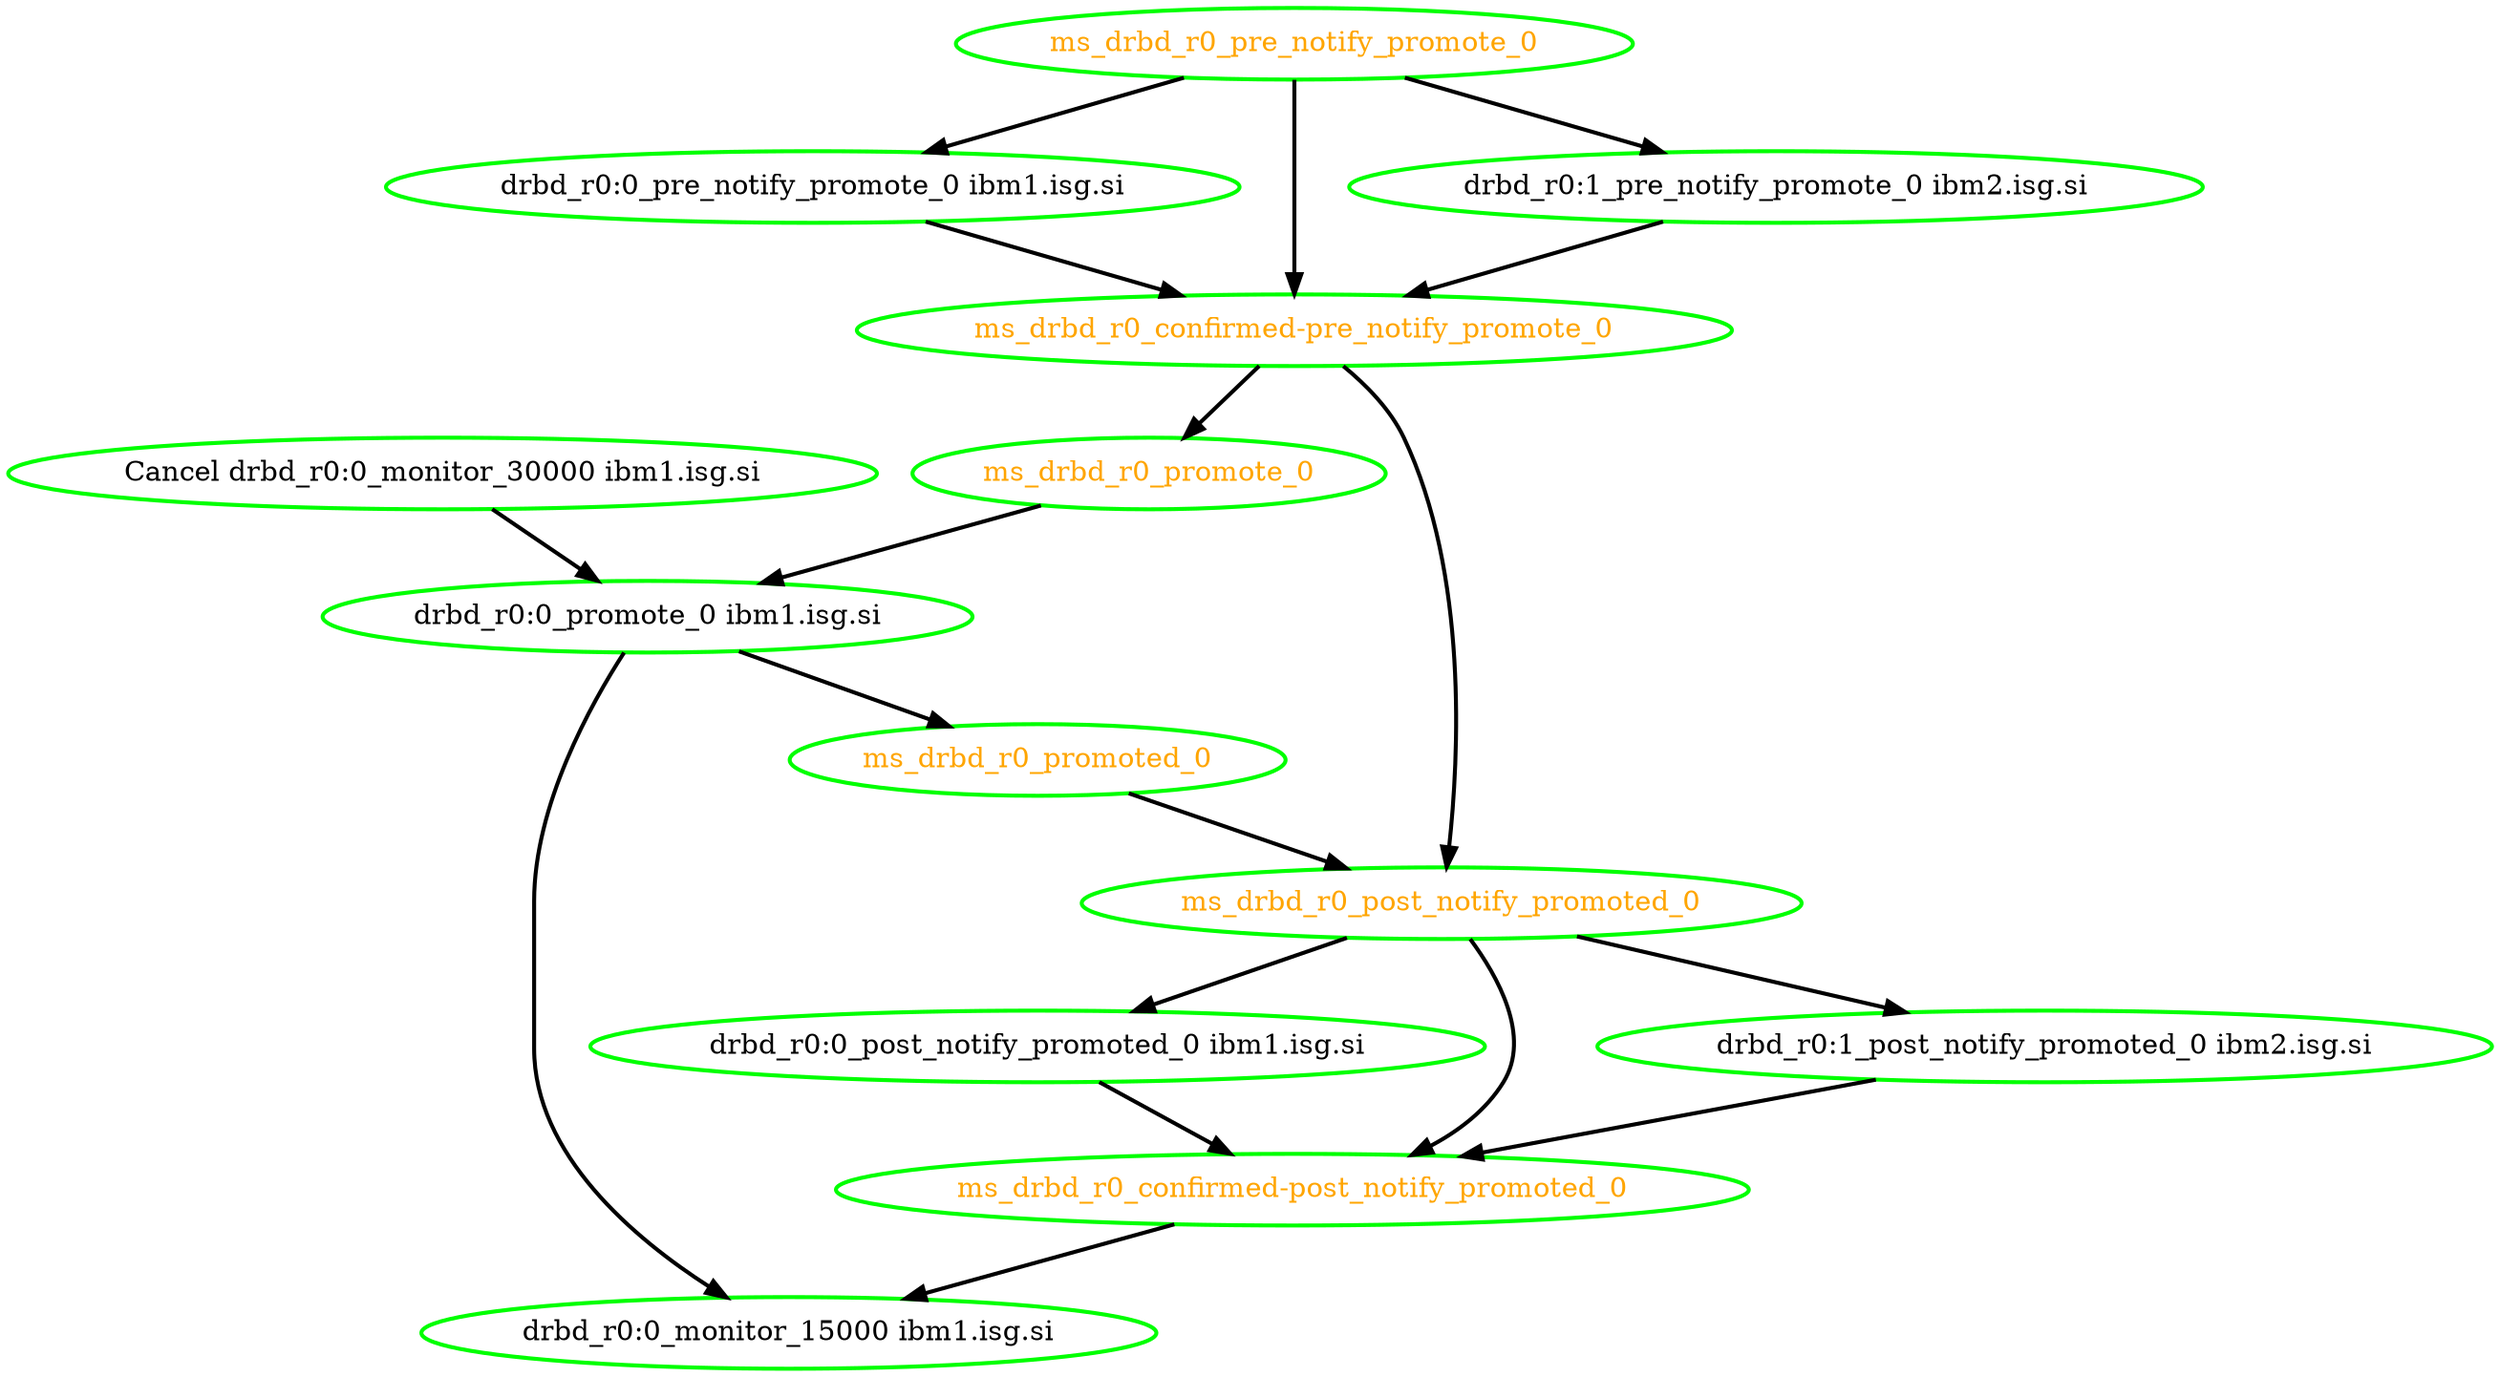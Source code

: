 digraph "g" {
"Cancel drbd_r0:0_monitor_30000 ibm1.isg.si" -> "drbd_r0:0_promote_0 ibm1.isg.si" [ style = bold]
"Cancel drbd_r0:0_monitor_30000 ibm1.isg.si" [ style=bold color="green" fontcolor="black" ]
"drbd_r0:0_monitor_15000 ibm1.isg.si" [ style=bold color="green" fontcolor="black" ]
"drbd_r0:0_post_notify_promoted_0 ibm1.isg.si" -> "ms_drbd_r0_confirmed-post_notify_promoted_0" [ style = bold]
"drbd_r0:0_post_notify_promoted_0 ibm1.isg.si" [ style=bold color="green" fontcolor="black"]
"drbd_r0:0_pre_notify_promote_0 ibm1.isg.si" -> "ms_drbd_r0_confirmed-pre_notify_promote_0" [ style = bold]
"drbd_r0:0_pre_notify_promote_0 ibm1.isg.si" [ style=bold color="green" fontcolor="black" ]
"drbd_r0:0_promote_0 ibm1.isg.si" -> "drbd_r0:0_monitor_15000 ibm1.isg.si" [ style = bold]
"drbd_r0:0_promote_0 ibm1.isg.si" -> "ms_drbd_r0_promoted_0" [ style = bold]
"drbd_r0:0_promote_0 ibm1.isg.si" [ style=bold color="green" fontcolor="black" ]
"drbd_r0:1_post_notify_promoted_0 ibm2.isg.si" -> "ms_drbd_r0_confirmed-post_notify_promoted_0" [ style = bold]
"drbd_r0:1_post_notify_promoted_0 ibm2.isg.si" [ style=bold color="green" fontcolor="black"]
"drbd_r0:1_pre_notify_promote_0 ibm2.isg.si" -> "ms_drbd_r0_confirmed-pre_notify_promote_0" [ style = bold]
"drbd_r0:1_pre_notify_promote_0 ibm2.isg.si" [ style=bold color="green" fontcolor="black" ]
"ms_drbd_r0_confirmed-post_notify_promoted_0" -> "drbd_r0:0_monitor_15000 ibm1.isg.si" [ style = bold]
"ms_drbd_r0_confirmed-post_notify_promoted_0" [ style=bold color="green" fontcolor="orange" ]
"ms_drbd_r0_confirmed-pre_notify_promote_0" -> "ms_drbd_r0_post_notify_promoted_0" [ style = bold]
"ms_drbd_r0_confirmed-pre_notify_promote_0" -> "ms_drbd_r0_promote_0" [ style = bold]
"ms_drbd_r0_confirmed-pre_notify_promote_0" [ style=bold color="green" fontcolor="orange" ]
"ms_drbd_r0_post_notify_promoted_0" -> "drbd_r0:0_post_notify_promoted_0 ibm1.isg.si" [ style = bold]
"ms_drbd_r0_post_notify_promoted_0" -> "drbd_r0:1_post_notify_promoted_0 ibm2.isg.si" [ style = bold]
"ms_drbd_r0_post_notify_promoted_0" -> "ms_drbd_r0_confirmed-post_notify_promoted_0" [ style = bold]
"ms_drbd_r0_post_notify_promoted_0" [ style=bold color="green" fontcolor="orange" ]
"ms_drbd_r0_pre_notify_promote_0" -> "drbd_r0:0_pre_notify_promote_0 ibm1.isg.si" [ style = bold]
"ms_drbd_r0_pre_notify_promote_0" -> "drbd_r0:1_pre_notify_promote_0 ibm2.isg.si" [ style = bold]
"ms_drbd_r0_pre_notify_promote_0" -> "ms_drbd_r0_confirmed-pre_notify_promote_0" [ style = bold]
"ms_drbd_r0_pre_notify_promote_0" [ style=bold color="green" fontcolor="orange" ]
"ms_drbd_r0_promote_0" -> "drbd_r0:0_promote_0 ibm1.isg.si" [ style = bold]
"ms_drbd_r0_promote_0" [ style=bold color="green" fontcolor="orange" ]
"ms_drbd_r0_promoted_0" -> "ms_drbd_r0_post_notify_promoted_0" [ style = bold]
"ms_drbd_r0_promoted_0" [ style=bold color="green" fontcolor="orange" ]
}
